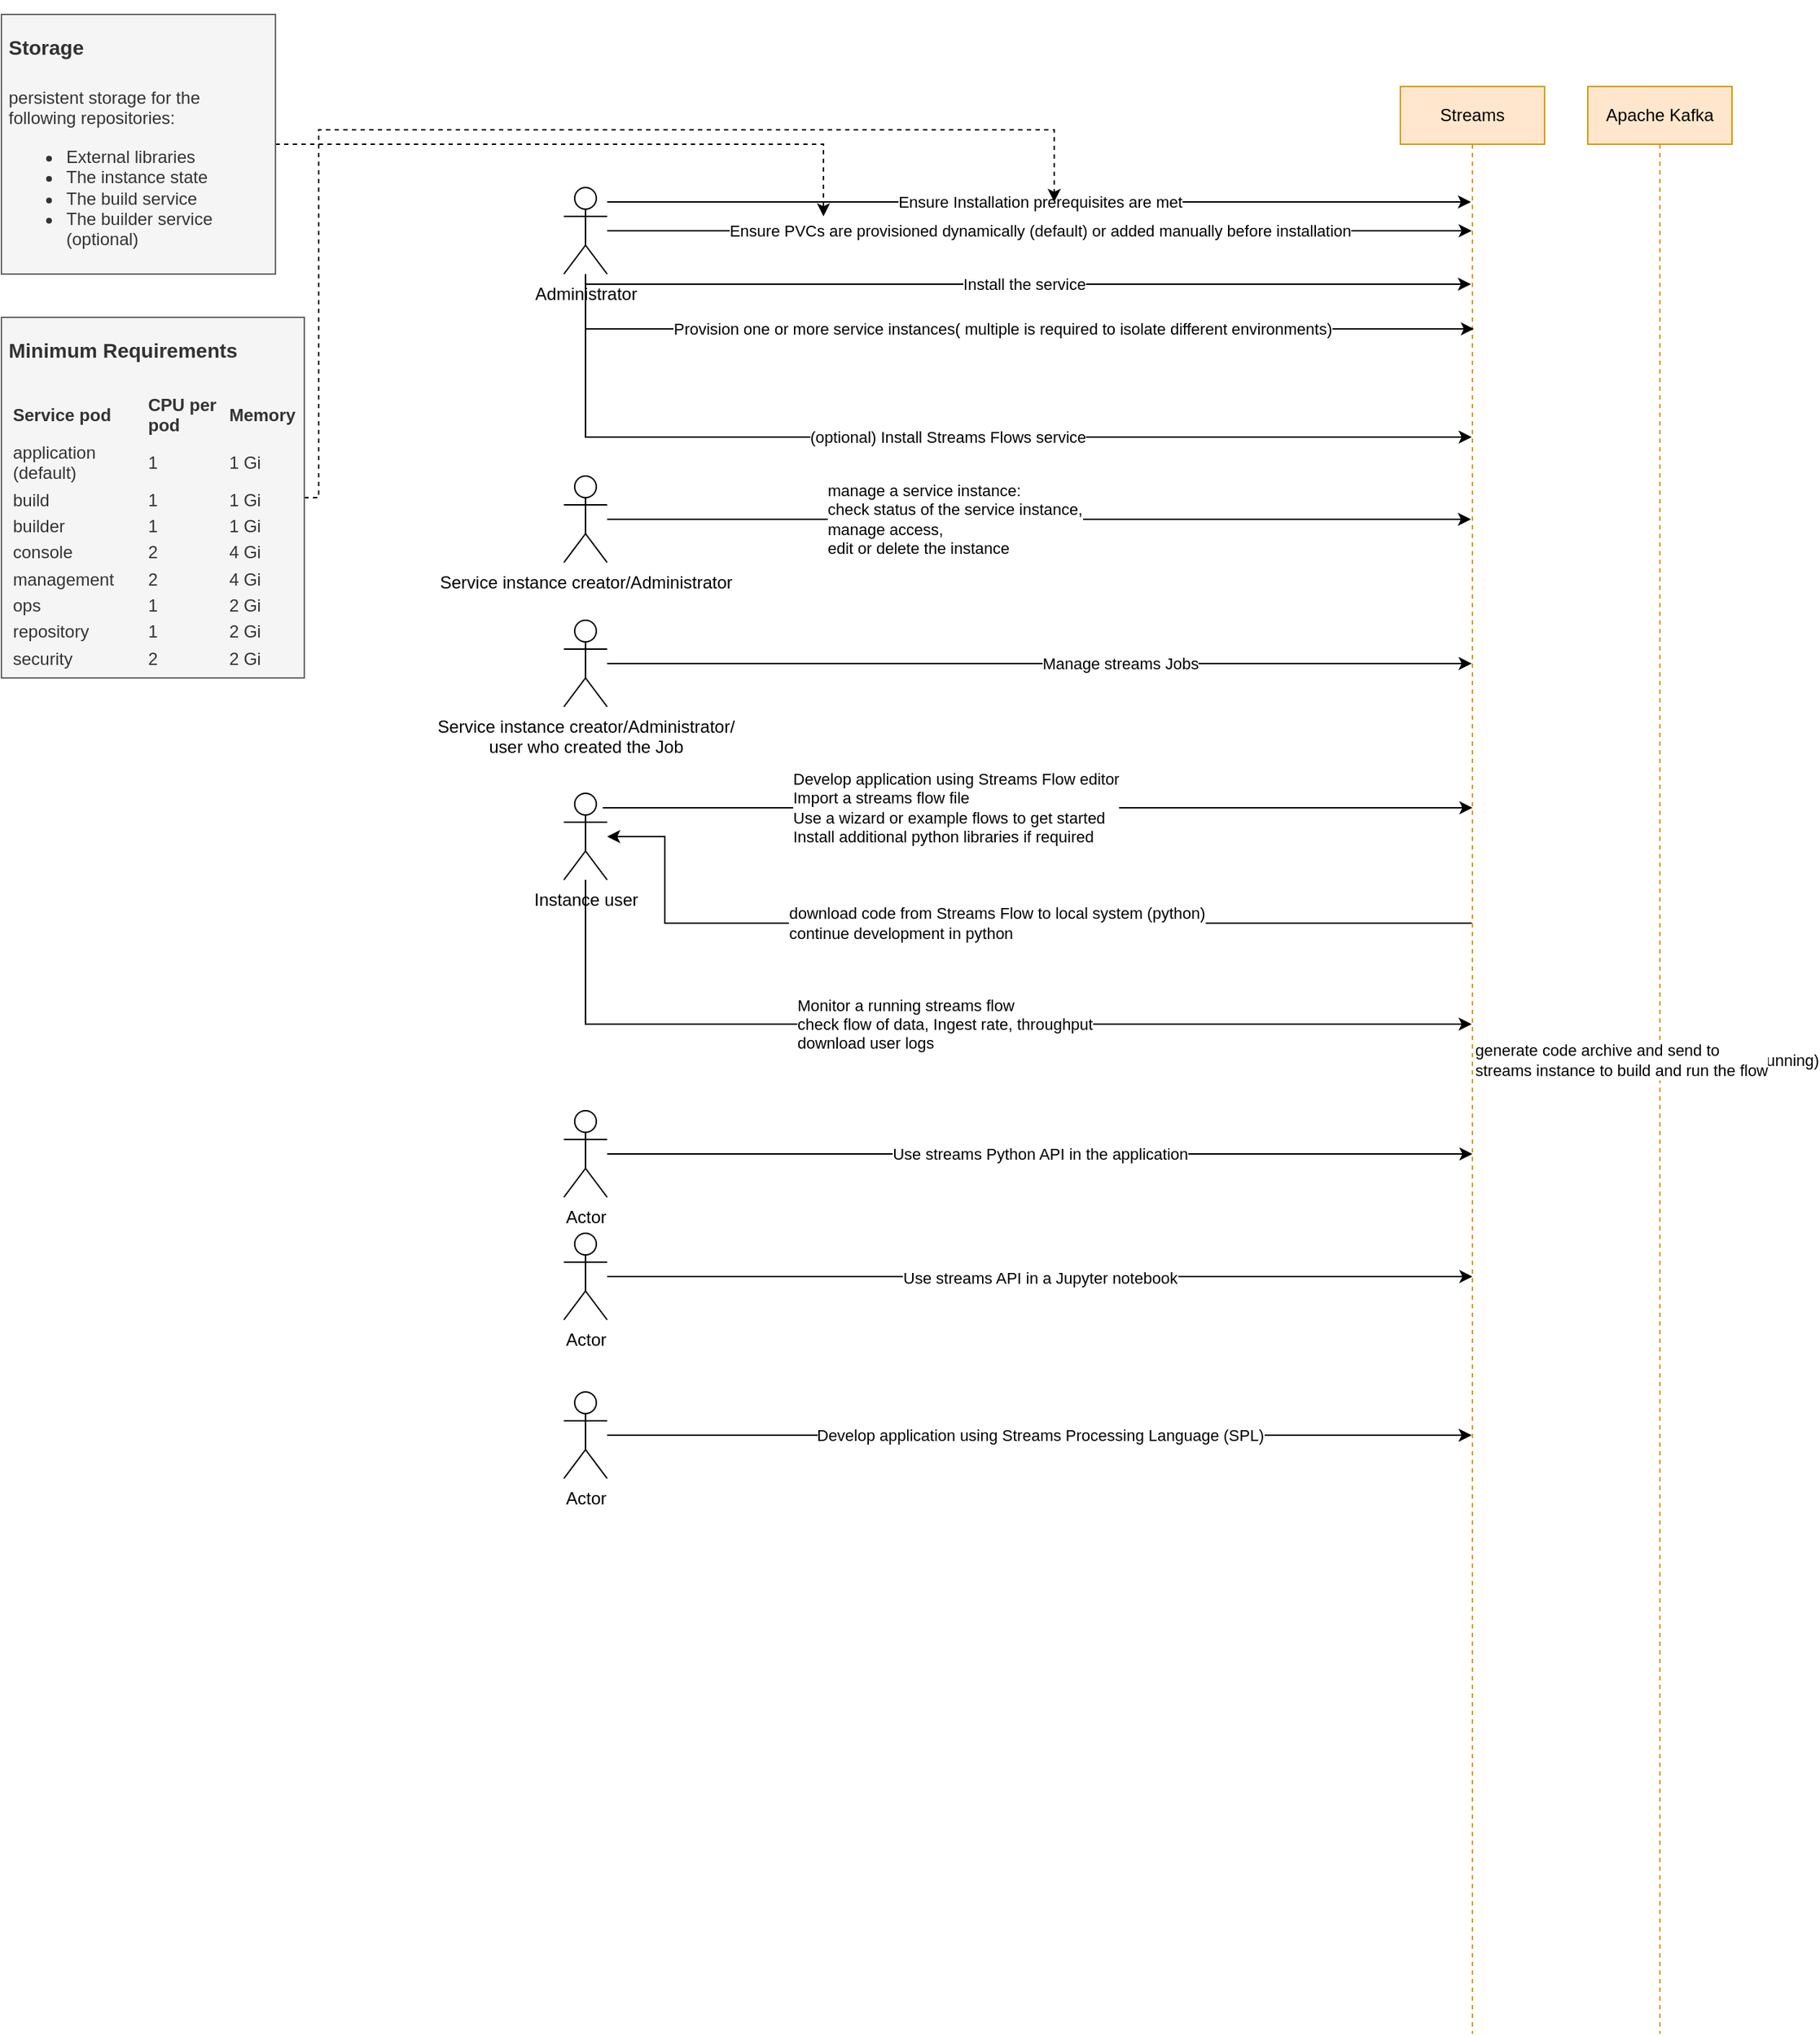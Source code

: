 <mxfile version="13.4.3" type="github">
  <diagram id="_AXpcyA0Q4AVw2A8-K8P" name="Page-1">
    <mxGraphModel dx="131" dy="1602" grid="1" gridSize="10" guides="1" tooltips="1" connect="1" arrows="1" fold="1" page="1" pageScale="1" pageWidth="850" pageHeight="1100" math="0" shadow="0">
      <root>
        <mxCell id="0" />
        <mxCell id="1" parent="0" />
        <mxCell id="M9JW5XiTX6uAJ15VKad8-1" value="Streams" style="shape=umlLifeline;perimeter=lifelinePerimeter;whiteSpace=wrap;html=1;container=1;collapsible=0;recursiveResize=0;outlineConnect=0;fillColor=#ffe6cc;strokeColor=#d79b00;" parent="1" vertex="1">
          <mxGeometry x="2350" y="40" width="100" height="1350" as="geometry" />
        </mxCell>
        <mxCell id="M9JW5XiTX6uAJ15VKad8-3" value="Ensure Installation prerequisites are met" style="edgeStyle=orthogonalEdgeStyle;rounded=0;orthogonalLoop=1;jettySize=auto;html=1;" parent="1" source="M9JW5XiTX6uAJ15VKad8-2" edge="1">
          <mxGeometry relative="1" as="geometry">
            <mxPoint x="2399" y="120" as="targetPoint" />
            <Array as="points">
              <mxPoint x="2399" y="120" />
            </Array>
          </mxGeometry>
        </mxCell>
        <mxCell id="M9JW5XiTX6uAJ15VKad8-7" value="Ensure PVCs are provisioned dynamically (default) or added manually before installation" style="edgeStyle=orthogonalEdgeStyle;rounded=0;orthogonalLoop=1;jettySize=auto;html=1;" parent="1" source="M9JW5XiTX6uAJ15VKad8-2" target="M9JW5XiTX6uAJ15VKad8-1" edge="1">
          <mxGeometry relative="1" as="geometry">
            <mxPoint x="2390" y="150" as="targetPoint" />
            <Array as="points">
              <mxPoint x="2280" y="140" />
              <mxPoint x="2280" y="140" />
            </Array>
          </mxGeometry>
        </mxCell>
        <mxCell id="M9JW5XiTX6uAJ15VKad8-9" value="Install the service" style="edgeStyle=orthogonalEdgeStyle;rounded=0;orthogonalLoop=1;jettySize=auto;html=1;" parent="1" source="M9JW5XiTX6uAJ15VKad8-2" edge="1">
          <mxGeometry relative="1" as="geometry">
            <mxPoint x="2399" y="177" as="targetPoint" />
            <Array as="points">
              <mxPoint x="1785" y="177" />
            </Array>
          </mxGeometry>
        </mxCell>
        <mxCell id="M9JW5XiTX6uAJ15VKad8-10" value="Provision one or more service instances( multiple is required to isolate different environments)" style="edgeStyle=orthogonalEdgeStyle;rounded=0;orthogonalLoop=1;jettySize=auto;html=1;" parent="1" source="M9JW5XiTX6uAJ15VKad8-2" edge="1">
          <mxGeometry relative="1" as="geometry">
            <mxPoint x="2401" y="208" as="targetPoint" />
            <Array as="points">
              <mxPoint x="1785" y="208" />
            </Array>
          </mxGeometry>
        </mxCell>
        <mxCell id="M9JW5XiTX6uAJ15VKad8-12" value="(optional) Install Streams Flows service" style="edgeStyle=orthogonalEdgeStyle;rounded=0;orthogonalLoop=1;jettySize=auto;html=1;" parent="1" source="M9JW5XiTX6uAJ15VKad8-2" target="M9JW5XiTX6uAJ15VKad8-1" edge="1">
          <mxGeometry relative="1" as="geometry">
            <Array as="points">
              <mxPoint x="1785" y="283" />
            </Array>
          </mxGeometry>
        </mxCell>
        <mxCell id="M9JW5XiTX6uAJ15VKad8-2" value="Administrator" style="shape=umlActor;verticalLabelPosition=bottom;verticalAlign=top;html=1;outlineConnect=0;" parent="1" vertex="1">
          <mxGeometry x="1770" y="110" width="30" height="60" as="geometry" />
        </mxCell>
        <mxCell id="M9JW5XiTX6uAJ15VKad8-8" style="edgeStyle=orthogonalEdgeStyle;rounded=0;orthogonalLoop=1;jettySize=auto;html=1;dashed=1;" parent="1" source="M9JW5XiTX6uAJ15VKad8-4" edge="1">
          <mxGeometry relative="1" as="geometry">
            <mxPoint x="1950" y="130" as="targetPoint" />
            <Array as="points">
              <mxPoint x="1950" y="80" />
            </Array>
          </mxGeometry>
        </mxCell>
        <mxCell id="M9JW5XiTX6uAJ15VKad8-4" value="&lt;h1&gt;&lt;font style=&quot;font-size: 14px&quot;&gt;Storage&lt;/font&gt;&lt;/h1&gt;&lt;p&gt;persistent storage for the following repositories:&lt;/p&gt;&lt;ul class=&quot;ibm-colored-list ibm-textcolor-gray-80&quot;&gt;&lt;li&gt;External libraries&lt;/li&gt;&lt;li&gt;The instance state&lt;/li&gt;&lt;li&gt;The build service&lt;/li&gt;&lt;li&gt;The builder service (optional)&amp;nbsp;&lt;/li&gt;&lt;/ul&gt;" style="text;html=1;strokeColor=#666666;fillColor=#f5f5f5;spacing=5;spacingTop=-20;whiteSpace=wrap;overflow=hidden;rounded=0;fontColor=#333333;" parent="1" vertex="1">
          <mxGeometry x="1380" y="-10" width="190" height="180" as="geometry" />
        </mxCell>
        <mxCell id="M9JW5XiTX6uAJ15VKad8-6" style="edgeStyle=orthogonalEdgeStyle;rounded=0;orthogonalLoop=1;jettySize=auto;html=1;dashed=1;" parent="1" source="M9JW5XiTX6uAJ15VKad8-5" edge="1">
          <mxGeometry relative="1" as="geometry">
            <mxPoint x="2110" y="120" as="targetPoint" />
            <Array as="points">
              <mxPoint x="1600" y="325" />
              <mxPoint x="1600" y="70" />
              <mxPoint x="2110" y="70" />
            </Array>
          </mxGeometry>
        </mxCell>
        <mxCell id="M9JW5XiTX6uAJ15VKad8-5" value="&lt;h1&gt;&lt;font style=&quot;font-size: 14px&quot;&gt;Minimum Requirements&lt;/font&gt;&lt;/h1&gt;&lt;table summary=&quot;The following table describes the minimum resource requirements to provision a Streams service instance, including the minimum CPU and memory needed for each Streams service pod.&quot; id=&quot;prereqs__table_jpk_rnf_rhb&quot; class=&quot;defaultstyle ibm-grid&quot;&gt;&lt;thead&gt;&lt;tr&gt;&lt;th id=&quot;d177996e195&quot;&gt;Service pod&lt;/th&gt;&lt;th id=&quot;d177996e198&quot;&gt;CPU per pod&lt;/th&gt;&lt;th id=&quot;d177996e203&quot;&gt;Memory&lt;/th&gt;&lt;/tr&gt;&lt;/thead&gt;&lt;tbody&gt;&lt;tr&gt;&lt;td headers=&quot;d177996e195 &quot;&gt;application (default)&lt;/td&gt;&lt;td headers=&quot;d177996e198 &quot;&gt;1&amp;nbsp;&lt;/td&gt;&lt;td headers=&quot;d177996e203 &quot;&gt;1 Gi&lt;/td&gt;&lt;/tr&gt;&lt;tr&gt;&lt;td headers=&quot;d177996e195 &quot;&gt;build &lt;/td&gt;&lt;td headers=&quot;d177996e198 &quot;&gt;1&amp;nbsp;&lt;/td&gt;&lt;td headers=&quot;d177996e203 &quot;&gt;1 Gi&amp;nbsp;&lt;/td&gt;&lt;/tr&gt;&lt;tr&gt;&lt;td headers=&quot;d177996e195 &quot;&gt;builder&amp;nbsp;&lt;/td&gt;&lt;td headers=&quot;d177996e198 &quot;&gt;1&amp;nbsp;&lt;/td&gt;&lt;td headers=&quot;d177996e203 &quot;&gt;1 Gi&amp;nbsp;&lt;/td&gt;&lt;/tr&gt;&lt;tr&gt;&lt;td headers=&quot;d177996e195 &quot;&gt;console&lt;/td&gt;&lt;td headers=&quot;d177996e198 &quot;&gt;2&amp;nbsp;&lt;/td&gt;&lt;td headers=&quot;d177996e203 &quot;&gt;4 Gi&lt;/td&gt;&lt;/tr&gt;&lt;tr&gt;&lt;td headers=&quot;d177996e195 &quot;&gt;management&lt;/td&gt;&lt;td headers=&quot;d177996e198 &quot;&gt;2&amp;nbsp;&lt;/td&gt;&lt;td headers=&quot;d177996e203 &quot;&gt;4 Gi&lt;/td&gt;&lt;/tr&gt;&lt;tr&gt;&lt;td headers=&quot;d177996e195 &quot;&gt;ops&lt;/td&gt;&lt;td headers=&quot;d177996e198 &quot;&gt; 1&lt;/td&gt;&lt;td headers=&quot;d177996e203 &quot;&gt;2 Gi&lt;/td&gt;&lt;/tr&gt;&lt;tr&gt;&lt;td headers=&quot;d177996e195 &quot;&gt;repository&lt;/td&gt;&lt;td headers=&quot;d177996e198 &quot;&gt;1&lt;/td&gt;&lt;td headers=&quot;d177996e203 &quot;&gt;2 Gi&lt;/td&gt;&lt;/tr&gt;&lt;tr&gt;&lt;td headers=&quot;d177996e195 &quot;&gt;security&lt;/td&gt;&lt;td headers=&quot;d177996e198 &quot;&gt;2&lt;/td&gt;&lt;td headers=&quot;d177996e203 &quot;&gt;2 Gi&lt;/td&gt;&lt;/tr&gt;&lt;/tbody&gt;&lt;/table&gt;" style="text;html=1;strokeColor=#666666;fillColor=#f5f5f5;spacing=5;spacingTop=-20;whiteSpace=wrap;overflow=hidden;rounded=0;fontColor=#333333;" parent="1" vertex="1">
          <mxGeometry x="1380" y="200" width="210" height="250" as="geometry" />
        </mxCell>
        <mxCell id="M9JW5XiTX6uAJ15VKad8-11" value="streams service instance is provisioned (running)" style="edgeStyle=orthogonalEdgeStyle;rounded=0;orthogonalLoop=1;jettySize=auto;html=1;align=left;" parent="1" source="M9JW5XiTX6uAJ15VKad8-1" target="M9JW5XiTX6uAJ15VKad8-1" edge="1">
          <mxGeometry relative="1" as="geometry">
            <Array as="points">
              <mxPoint x="2440" y="220" />
              <mxPoint x="2440" y="260" />
            </Array>
          </mxGeometry>
        </mxCell>
        <mxCell id="M9JW5XiTX6uAJ15VKad8-14" value="manage a service instance:&lt;br&gt;check status of the service instance, &lt;br&gt;manage access, &lt;br&gt;edit or delete the instance" style="edgeStyle=orthogonalEdgeStyle;rounded=0;orthogonalLoop=1;jettySize=auto;html=1;align=left;" parent="1" source="M9JW5XiTX6uAJ15VKad8-13" edge="1">
          <mxGeometry x="-0.131" y="110" relative="1" as="geometry">
            <mxPoint x="2399" y="340" as="targetPoint" />
            <Array as="points">
              <mxPoint x="2060" y="340" />
              <mxPoint x="2060" y="340" />
            </Array>
            <mxPoint x="-110" y="110" as="offset" />
          </mxGeometry>
        </mxCell>
        <mxCell id="M9JW5XiTX6uAJ15VKad8-13" value="Service instance creator/Administrator" style="shape=umlActor;verticalLabelPosition=bottom;verticalAlign=top;html=1;outlineConnect=0;" parent="1" vertex="1">
          <mxGeometry x="1770" y="310" width="30" height="60" as="geometry" />
        </mxCell>
        <mxCell id="M9JW5XiTX6uAJ15VKad8-16" value="Manage streams Jobs" style="edgeStyle=orthogonalEdgeStyle;rounded=0;orthogonalLoop=1;jettySize=auto;html=1;align=left;" parent="1" source="M9JW5XiTX6uAJ15VKad8-15" target="M9JW5XiTX6uAJ15VKad8-1" edge="1">
          <mxGeometry relative="1" as="geometry">
            <mxPoint x="2320" y="440" as="targetPoint" />
            <Array as="points">
              <mxPoint x="2180" y="440" />
              <mxPoint x="2180" y="440" />
            </Array>
          </mxGeometry>
        </mxCell>
        <mxCell id="M9JW5XiTX6uAJ15VKad8-15" value="Service instance creator/Administrator/&lt;br&gt;user who created the Job" style="shape=umlActor;verticalLabelPosition=bottom;verticalAlign=top;html=1;outlineConnect=0;" parent="1" vertex="1">
          <mxGeometry x="1770" y="410" width="30" height="60" as="geometry" />
        </mxCell>
        <mxCell id="M9JW5XiTX6uAJ15VKad8-19" value="&lt;div&gt;Develop application using Streams Flow editor&lt;/div&gt;&lt;div&gt;Import a streams flow file&lt;/div&gt;&lt;div&gt;Use a wizard or example flows to get started&lt;/div&gt;&lt;div&gt;Install additional python libraries if required&lt;/div&gt;" style="edgeStyle=orthogonalEdgeStyle;rounded=0;orthogonalLoop=1;jettySize=auto;html=1;align=left;" parent="1" edge="1">
          <mxGeometry x="-0.569" relative="1" as="geometry">
            <mxPoint x="2400" y="540" as="targetPoint" />
            <mxPoint x="1797" y="540" as="sourcePoint" />
            <Array as="points">
              <mxPoint x="2400" y="540" />
            </Array>
            <mxPoint as="offset" />
          </mxGeometry>
        </mxCell>
        <mxCell id="M9JW5XiTX6uAJ15VKad8-29" value="&lt;div&gt;Monitor a running streams flow&lt;/div&gt;&lt;div&gt;check flow of data, Ingest rate, throughput&lt;/div&gt;&lt;div&gt;download user logs&lt;/div&gt;" style="edgeStyle=orthogonalEdgeStyle;rounded=0;orthogonalLoop=1;jettySize=auto;html=1;align=left;" parent="1" source="M9JW5XiTX6uAJ15VKad8-18" target="M9JW5XiTX6uAJ15VKad8-1" edge="1">
          <mxGeometry x="-0.314" relative="1" as="geometry">
            <Array as="points">
              <mxPoint x="1785" y="690" />
            </Array>
            <mxPoint as="offset" />
          </mxGeometry>
        </mxCell>
        <mxCell id="0ejswBRdiBZbuxkeYmgo-1" value="&lt;div style=&quot;text-align: left&quot;&gt;download code from Streams Flow to local system (python)&lt;/div&gt;&lt;div style=&quot;text-align: left&quot;&gt;continue development in python&lt;/div&gt;" style="edgeStyle=orthogonalEdgeStyle;rounded=0;orthogonalLoop=1;jettySize=auto;html=1;startArrow=classic;startFill=1;endArrow=none;endFill=0;" edge="1" parent="1" source="M9JW5XiTX6uAJ15VKad8-18" target="M9JW5XiTX6uAJ15VKad8-1">
          <mxGeometry relative="1" as="geometry">
            <mxPoint x="1760" y="620" as="sourcePoint" />
            <Array as="points">
              <mxPoint x="1840" y="560" />
              <mxPoint x="1840" y="620" />
            </Array>
          </mxGeometry>
        </mxCell>
        <mxCell id="M9JW5XiTX6uAJ15VKad8-18" value="Instance user" style="shape=umlActor;verticalLabelPosition=bottom;verticalAlign=top;html=1;outlineConnect=0;" parent="1" vertex="1">
          <mxGeometry x="1770" y="530" width="30" height="60" as="geometry" />
        </mxCell>
        <mxCell id="M9JW5XiTX6uAJ15VKad8-23" value="Use streams Python API in the application" style="edgeStyle=orthogonalEdgeStyle;rounded=0;orthogonalLoop=1;jettySize=auto;html=1;" parent="1" source="M9JW5XiTX6uAJ15VKad8-22" edge="1">
          <mxGeometry relative="1" as="geometry">
            <mxPoint x="2400" y="780" as="targetPoint" />
            <Array as="points">
              <mxPoint x="2400" y="780" />
            </Array>
          </mxGeometry>
        </mxCell>
        <mxCell id="M9JW5XiTX6uAJ15VKad8-22" value="Actor" style="shape=umlActor;verticalLabelPosition=bottom;verticalAlign=top;html=1;outlineConnect=0;" parent="1" vertex="1">
          <mxGeometry x="1770" y="750" width="30" height="60" as="geometry" />
        </mxCell>
        <mxCell id="M9JW5XiTX6uAJ15VKad8-25" value="Use streams API in a Jupyter notebook" style="edgeStyle=orthogonalEdgeStyle;rounded=0;orthogonalLoop=1;jettySize=auto;html=1;" parent="1" source="M9JW5XiTX6uAJ15VKad8-24" edge="1">
          <mxGeometry relative="1" as="geometry">
            <mxPoint x="2400" y="865" as="targetPoint" />
          </mxGeometry>
        </mxCell>
        <mxCell id="M9JW5XiTX6uAJ15VKad8-24" value="Actor" style="shape=umlActor;verticalLabelPosition=bottom;verticalAlign=top;html=1;outlineConnect=0;" parent="1" vertex="1">
          <mxGeometry x="1770" y="835" width="30" height="60" as="geometry" />
        </mxCell>
        <mxCell id="M9JW5XiTX6uAJ15VKad8-27" value="Develop application using Streams Processing Language (SPL)" style="edgeStyle=orthogonalEdgeStyle;rounded=0;orthogonalLoop=1;jettySize=auto;html=1;" parent="1" source="M9JW5XiTX6uAJ15VKad8-26" edge="1">
          <mxGeometry relative="1" as="geometry">
            <Array as="points">
              <mxPoint x="2170" y="975" />
              <mxPoint x="2170" y="975" />
            </Array>
            <mxPoint x="2399.5" y="975" as="targetPoint" />
          </mxGeometry>
        </mxCell>
        <mxCell id="M9JW5XiTX6uAJ15VKad8-26" value="Actor" style="shape=umlActor;verticalLabelPosition=bottom;verticalAlign=top;html=1;outlineConnect=0;" parent="1" vertex="1">
          <mxGeometry x="1770" y="945" width="30" height="60" as="geometry" />
        </mxCell>
        <mxCell id="M9JW5XiTX6uAJ15VKad8-28" value="Apache Kafka" style="shape=umlLifeline;perimeter=lifelinePerimeter;whiteSpace=wrap;html=1;container=1;collapsible=0;recursiveResize=0;outlineConnect=0;fillColor=#ffe6cc;strokeColor=#d79b00;" parent="1" vertex="1">
          <mxGeometry x="2480" y="40" width="100" height="1350" as="geometry" />
        </mxCell>
        <mxCell id="0ejswBRdiBZbuxkeYmgo-2" value="generate code archive and send to &lt;br&gt;streams instance to build and run the flow" style="edgeStyle=orthogonalEdgeStyle;rounded=0;orthogonalLoop=1;jettySize=auto;html=1;startArrow=none;startFill=0;endArrow=classic;endFill=1;align=left;" edge="1" parent="1" source="M9JW5XiTX6uAJ15VKad8-1" target="M9JW5XiTX6uAJ15VKad8-1">
          <mxGeometry relative="1" as="geometry">
            <Array as="points">
              <mxPoint x="2440" y="550" />
              <mxPoint x="2440" y="590" />
            </Array>
          </mxGeometry>
        </mxCell>
      </root>
    </mxGraphModel>
  </diagram>
</mxfile>
